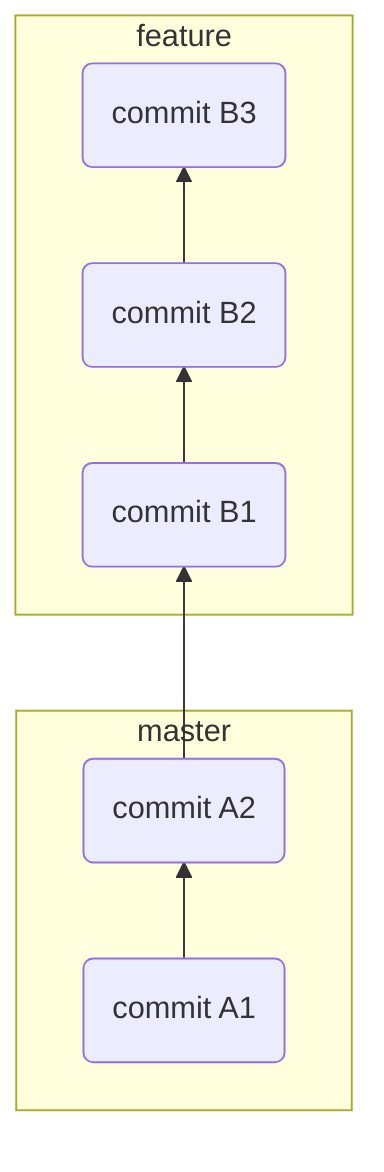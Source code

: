 graph BT
    subgraph feature
    b1(commit B1)
    b2(commit B2)
    b3(commit B3)
    b1-->b2
    b2-->b3
    end
    subgraph master
    a1(commit A1)
    a2(commit A2)
    a1-->a2
    end
    a2-->b1